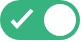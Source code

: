 <mxfile version="14.6.13" type="device"><diagram id="65nTXF7zxo06nwxnbXwf" name="Seite-1"><mxGraphModel dx="1086" dy="2135" grid="1" gridSize="10" guides="1" tooltips="1" connect="1" arrows="1" fold="1" page="1" pageScale="1" pageWidth="827" pageHeight="1169" math="0" shadow="0"><root><mxCell id="0"/><mxCell id="1" parent="0"/><mxCell id="FPSWXqiWTkwaPxgGUOmz-1" value="" style="fillColor=#36B37E;strokeColor=none;rounded=1;arcSize=50" vertex="1" parent="1"><mxGeometry x="40" y="-1120" width="40" height="20" as="geometry"/></mxCell><mxCell id="FPSWXqiWTkwaPxgGUOmz-2" value="" style="shape=ellipse;strokeColor=none;fillColor=#ffffff" vertex="1" parent="FPSWXqiWTkwaPxgGUOmz-1"><mxGeometry x="1" y="0.5" width="16" height="16" relative="1" as="geometry"><mxPoint x="-18" y="-8" as="offset"/></mxGeometry></mxCell><mxCell id="FPSWXqiWTkwaPxgGUOmz-3" value="" style="html=1;shadow=0;dashed=0;shape=mxgraph.atlassian.check;strokeColor=#ffffff;strokeWidth=2" vertex="1" parent="FPSWXqiWTkwaPxgGUOmz-1"><mxGeometry y="0.5" width="10" height="8" relative="1" as="geometry"><mxPoint x="6" y="-5" as="offset"/></mxGeometry></mxCell></root></mxGraphModel></diagram></mxfile>